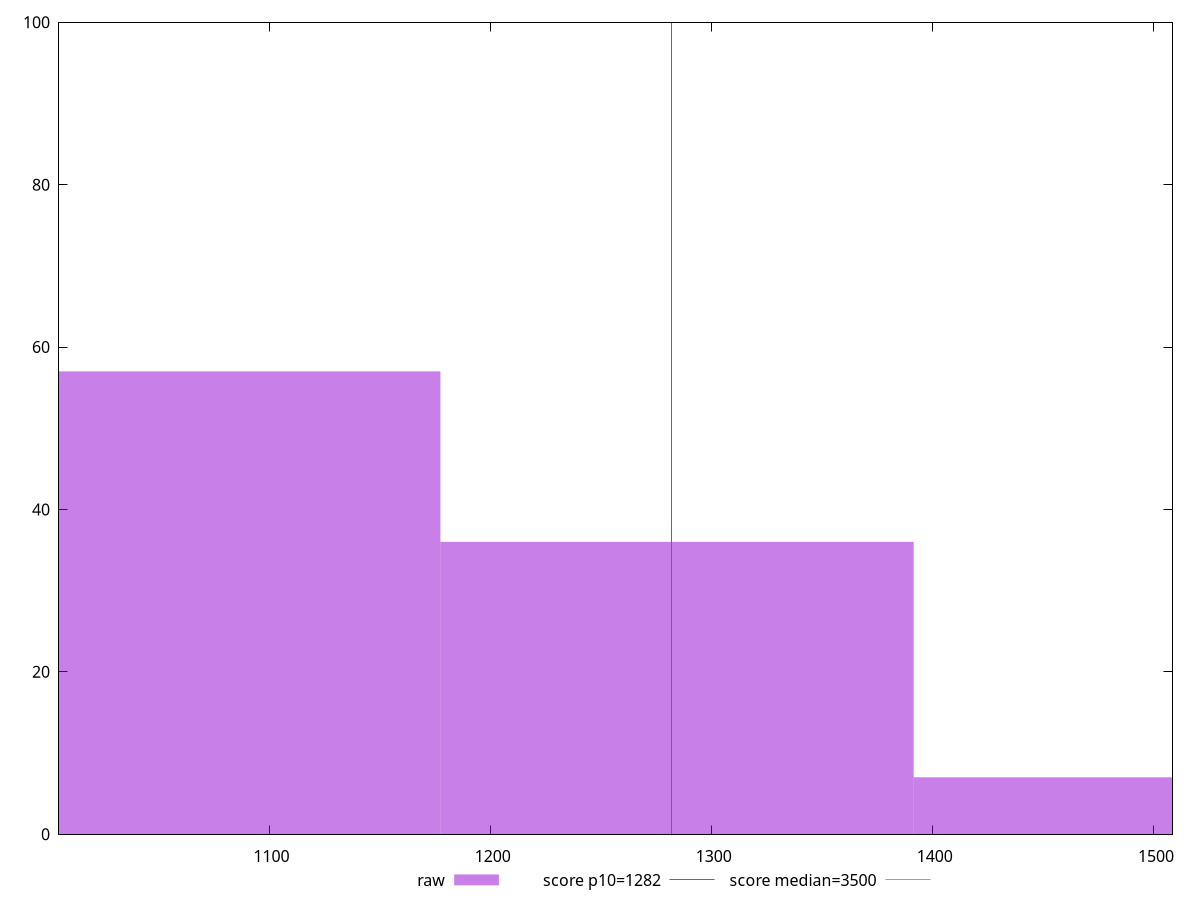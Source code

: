 reset

$raw <<EOF
1498.3513781381473 7
1070.250984384391 57
1284.301181261269 36
EOF

set key outside below
set boxwidth 214.05019687687818
set xrange [1004.7640000000007:1508.3959999999995]
set yrange [0:100]
set trange [0:100]
set style fill transparent solid 0.5 noborder

set parametric
set terminal svg size 640, 490 enhanced background rgb 'white'
set output "report_00025_2021-02-22T21:38:55.199Z/bootup-time/samples/pages/raw/histogram.svg"

plot $raw title "raw" with boxes, \
     1282,t title "score p10=1282", \
     3500,t title "score median=3500"

reset
